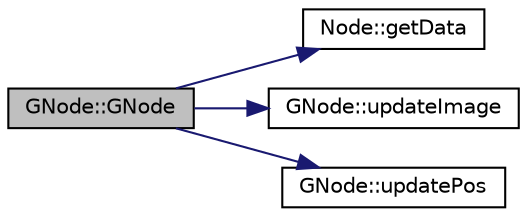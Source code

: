 digraph "GNode::GNode"
{
  edge [fontname="Helvetica",fontsize="10",labelfontname="Helvetica",labelfontsize="10"];
  node [fontname="Helvetica",fontsize="10",shape=record];
  rankdir="LR";
  Node0 [label="GNode::GNode",height=0.2,width=0.4,color="black", fillcolor="grey75", style="filled", fontcolor="black"];
  Node0 -> Node1 [color="midnightblue",fontsize="10",style="solid",fontname="Helvetica"];
  Node1 [label="Node::getData",height=0.2,width=0.4,color="black", fillcolor="white", style="filled",URL="$class_node.html#a56fd0bc1abfad73e9ac9561a0f20c23d",tooltip="Getter Data. "];
  Node0 -> Node2 [color="midnightblue",fontsize="10",style="solid",fontname="Helvetica"];
  Node2 [label="GNode::updateImage",height=0.2,width=0.4,color="black", fillcolor="white", style="filled",URL="$struct_g_node.html#a131f3025a4d61433e58b5d7dbe702820"];
  Node0 -> Node3 [color="midnightblue",fontsize="10",style="solid",fontname="Helvetica"];
  Node3 [label="GNode::updatePos",height=0.2,width=0.4,color="black", fillcolor="white", style="filled",URL="$struct_g_node.html#a3c38a45a7b98a63d3f240d8e62032fb8"];
}
